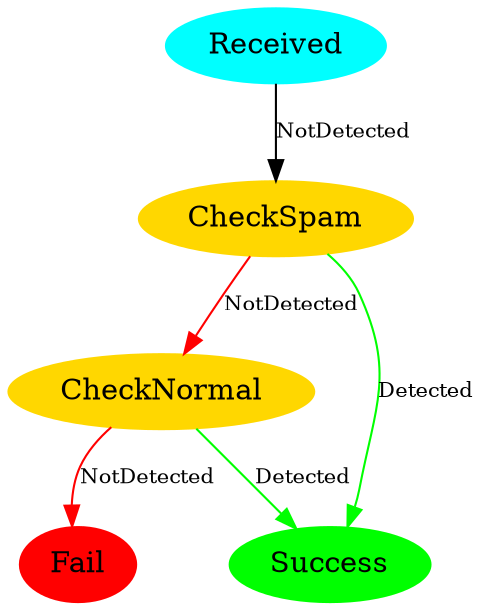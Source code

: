 digraph G {
    edge [ fontsize = 10 ]

    Received -> CheckSpam [ label = "NotDetected" ]
    CheckSpam -> CheckNormal [ label = "NotDetected", color = red ]
    CheckSpam -> Success [ label = "Detected", color = green ]
    CheckNormal -> Success [ label = "Detected", color = green ]
    CheckNormal ->Fail [ label = "NotDetected", color = red ]

    Received [ color = cyan, style = filled ]
    Success [ color = green, style = filled ]
    Fail [ color = red, style = filled ]
    
    CheckSpam [ color = gold, style = filled ]
    CheckNormal [ color = gold, style = filled ]
}
